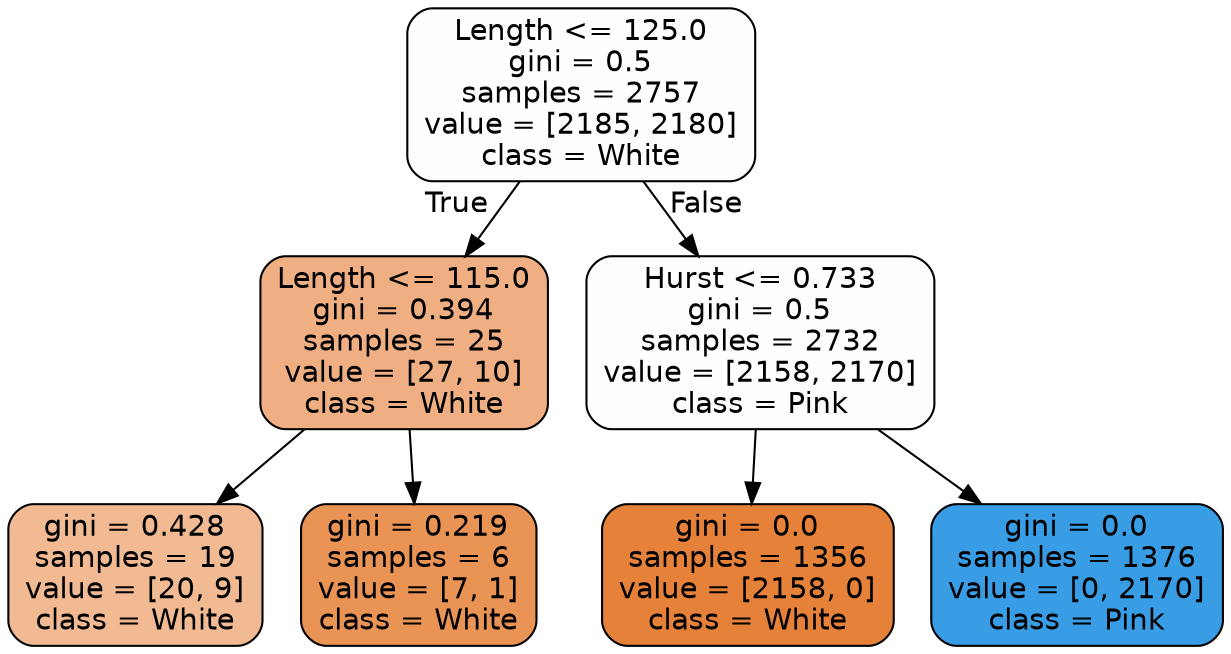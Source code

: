 digraph Tree {
node [shape=box, style="filled, rounded", color="black", fontname=helvetica] ;
edge [fontname=helvetica] ;
0 [label="Length <= 125.0\ngini = 0.5\nsamples = 2757\nvalue = [2185, 2180]\nclass = White", fillcolor="#e5813901"] ;
1 [label="Length <= 115.0\ngini = 0.394\nsamples = 25\nvalue = [27, 10]\nclass = White", fillcolor="#e58139a1"] ;
0 -> 1 [labeldistance=2.5, labelangle=45, headlabel="True"] ;
2 [label="gini = 0.428\nsamples = 19\nvalue = [20, 9]\nclass = White", fillcolor="#e581398c"] ;
1 -> 2 ;
3 [label="gini = 0.219\nsamples = 6\nvalue = [7, 1]\nclass = White", fillcolor="#e58139db"] ;
1 -> 3 ;
4 [label="Hurst <= 0.733\ngini = 0.5\nsamples = 2732\nvalue = [2158, 2170]\nclass = Pink", fillcolor="#399de501"] ;
0 -> 4 [labeldistance=2.5, labelangle=-45, headlabel="False"] ;
5 [label="gini = 0.0\nsamples = 1356\nvalue = [2158, 0]\nclass = White", fillcolor="#e58139ff"] ;
4 -> 5 ;
6 [label="gini = 0.0\nsamples = 1376\nvalue = [0, 2170]\nclass = Pink", fillcolor="#399de5ff"] ;
4 -> 6 ;
}